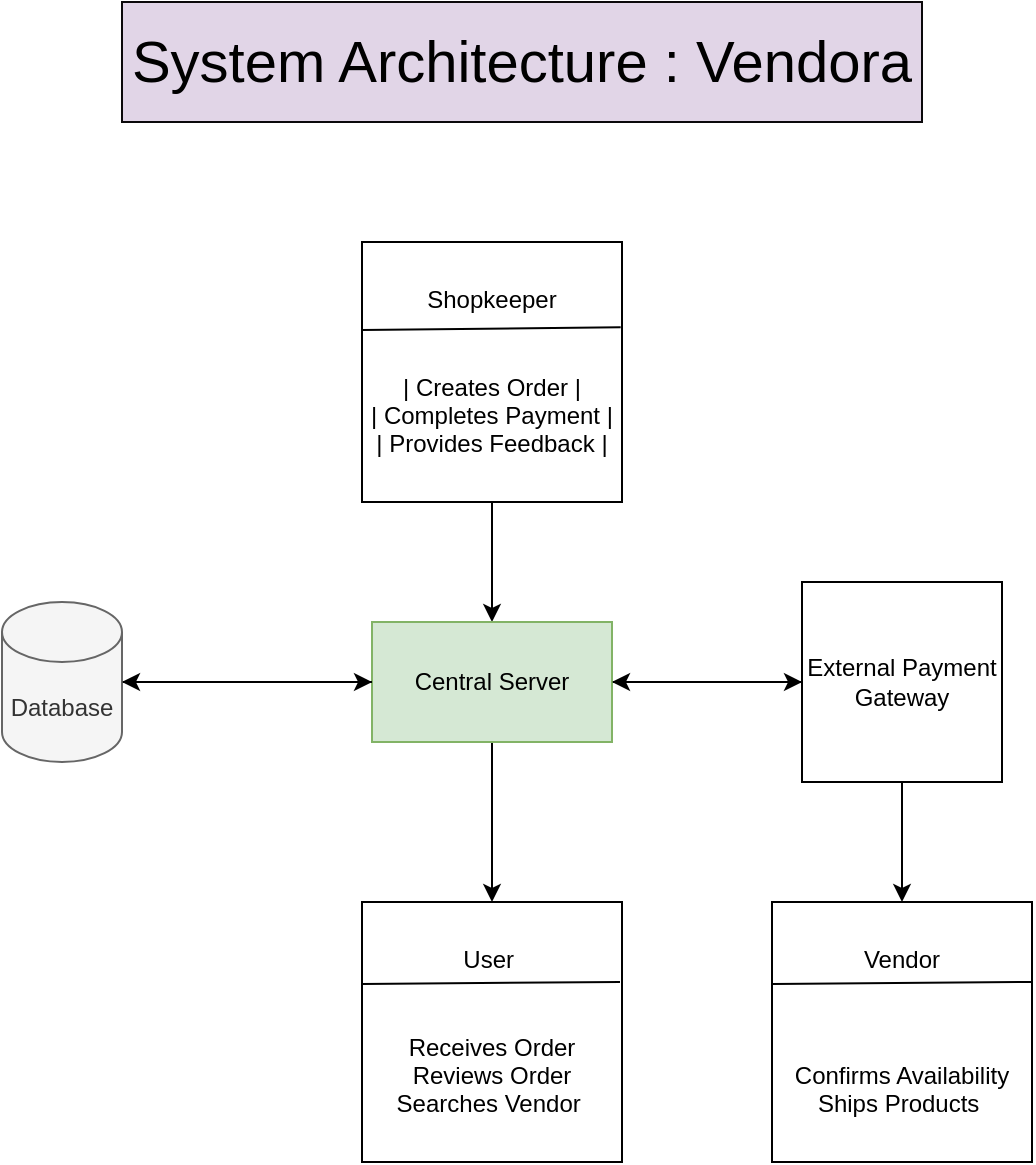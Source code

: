 <mxfile version="24.9.3">
  <diagram name="Page-1" id="osTyvXXb3VCYf8Hij1aC">
    <mxGraphModel dx="1134" dy="589" grid="1" gridSize="10" guides="1" tooltips="1" connect="1" arrows="1" fold="1" page="1" pageScale="1" pageWidth="1169" pageHeight="1654" math="0" shadow="0">
      <root>
        <mxCell id="0" />
        <mxCell id="1" parent="0" />
        <mxCell id="8LtXv3OQ9yPcg1X7DW8G-1" value="&lt;font style=&quot;font-size: 29px;&quot;&gt;System Architecture : Vendora&lt;/font&gt;" style="rounded=0;whiteSpace=wrap;html=1;fillColor=#e1d5e7;strokeColor=#0b090b;" vertex="1" parent="1">
          <mxGeometry x="210" y="40" width="400" height="60" as="geometry" />
        </mxCell>
        <mxCell id="8LtXv3OQ9yPcg1X7DW8G-6" style="edgeStyle=orthogonalEdgeStyle;rounded=0;orthogonalLoop=1;jettySize=auto;html=1;exitX=0.5;exitY=1;exitDx=0;exitDy=0;entryX=0.5;entryY=0;entryDx=0;entryDy=0;" edge="1" parent="1" source="8LtXv3OQ9yPcg1X7DW8G-2" target="8LtXv3OQ9yPcg1X7DW8G-4">
          <mxGeometry relative="1" as="geometry" />
        </mxCell>
        <mxCell id="8LtXv3OQ9yPcg1X7DW8G-2" value="Shopkeeper&lt;br&gt;&lt;br&gt;&lt;br&gt;&lt;span&gt;| Creates &lt;/span&gt;&lt;span&gt;Order        &lt;/span&gt;&lt;span&gt;|&lt;br&gt;                         &lt;/span&gt;&lt;span&gt;|  &lt;/span&gt;&lt;span&gt;Completes &lt;/span&gt;&lt;span&gt;Payment    &lt;/span&gt;&lt;span&gt;|&lt;br&gt;                         &lt;/span&gt;&lt;span&gt;|  &lt;/span&gt;&lt;span&gt;Provides &lt;/span&gt;&lt;span&gt;Feedback |&lt;/span&gt;" style="whiteSpace=wrap;html=1;aspect=fixed;" vertex="1" parent="1">
          <mxGeometry x="330" y="160" width="130" height="130" as="geometry" />
        </mxCell>
        <mxCell id="8LtXv3OQ9yPcg1X7DW8G-3" value="" style="endArrow=none;html=1;rounded=0;entryX=0.995;entryY=0.328;entryDx=0;entryDy=0;entryPerimeter=0;" edge="1" parent="1" target="8LtXv3OQ9yPcg1X7DW8G-2">
          <mxGeometry width="50" height="50" relative="1" as="geometry">
            <mxPoint x="330" y="204" as="sourcePoint" />
            <mxPoint x="430" y="230" as="targetPoint" />
            <Array as="points" />
          </mxGeometry>
        </mxCell>
        <mxCell id="8LtXv3OQ9yPcg1X7DW8G-12" style="edgeStyle=orthogonalEdgeStyle;rounded=0;orthogonalLoop=1;jettySize=auto;html=1;exitX=0.5;exitY=1;exitDx=0;exitDy=0;entryX=0.5;entryY=0;entryDx=0;entryDy=0;" edge="1" parent="1" source="8LtXv3OQ9yPcg1X7DW8G-4" target="8LtXv3OQ9yPcg1X7DW8G-10">
          <mxGeometry relative="1" as="geometry" />
        </mxCell>
        <mxCell id="8LtXv3OQ9yPcg1X7DW8G-15" style="edgeStyle=orthogonalEdgeStyle;rounded=0;orthogonalLoop=1;jettySize=auto;html=1;exitX=1;exitY=0.5;exitDx=0;exitDy=0;entryX=0;entryY=0.5;entryDx=0;entryDy=0;" edge="1" parent="1" source="8LtXv3OQ9yPcg1X7DW8G-4" target="8LtXv3OQ9yPcg1X7DW8G-14">
          <mxGeometry relative="1" as="geometry" />
        </mxCell>
        <mxCell id="8LtXv3OQ9yPcg1X7DW8G-4" value="Central Server" style="rounded=0;whiteSpace=wrap;html=1;fillColor=#d5e8d4;strokeColor=#82b366;" vertex="1" parent="1">
          <mxGeometry x="335" y="350" width="120" height="60" as="geometry" />
        </mxCell>
        <mxCell id="8LtXv3OQ9yPcg1X7DW8G-7" style="edgeStyle=orthogonalEdgeStyle;rounded=0;orthogonalLoop=1;jettySize=auto;html=1;exitX=1;exitY=0.5;exitDx=0;exitDy=0;exitPerimeter=0;entryX=0;entryY=0.5;entryDx=0;entryDy=0;" edge="1" parent="1" source="8LtXv3OQ9yPcg1X7DW8G-5" target="8LtXv3OQ9yPcg1X7DW8G-4">
          <mxGeometry relative="1" as="geometry" />
        </mxCell>
        <mxCell id="8LtXv3OQ9yPcg1X7DW8G-5" value="Database" style="shape=cylinder3;whiteSpace=wrap;html=1;boundedLbl=1;backgroundOutline=1;size=15;fillColor=#f5f5f5;fontColor=#333333;strokeColor=#666666;" vertex="1" parent="1">
          <mxGeometry x="150" y="340" width="60" height="80" as="geometry" />
        </mxCell>
        <mxCell id="8LtXv3OQ9yPcg1X7DW8G-10" value="User&amp;nbsp;&lt;br&gt;&lt;br&gt;&lt;br&gt;&lt;span&gt;Receives &lt;/span&gt;&lt;span&gt;Order&lt;br&gt;&lt;/span&gt;&lt;div&gt;&lt;span&gt;Reviews &lt;/span&gt;&lt;span&gt;Order&lt;br&gt;Searches Vendor&amp;nbsp;&lt;/span&gt;&lt;span&gt;&lt;/span&gt;&lt;/div&gt;" style="whiteSpace=wrap;html=1;aspect=fixed;" vertex="1" parent="1">
          <mxGeometry x="330" y="490" width="130" height="130" as="geometry" />
        </mxCell>
        <mxCell id="8LtXv3OQ9yPcg1X7DW8G-11" value="" style="endArrow=none;html=1;rounded=0;entryX=0.995;entryY=0.328;entryDx=0;entryDy=0;entryPerimeter=0;" edge="1" parent="1">
          <mxGeometry width="50" height="50" relative="1" as="geometry">
            <mxPoint x="330" y="531" as="sourcePoint" />
            <mxPoint x="459" y="530" as="targetPoint" />
            <Array as="points" />
          </mxGeometry>
        </mxCell>
        <mxCell id="8LtXv3OQ9yPcg1X7DW8G-16" style="edgeStyle=orthogonalEdgeStyle;rounded=0;orthogonalLoop=1;jettySize=auto;html=1;exitX=0;exitY=0.5;exitDx=0;exitDy=0;entryX=1;entryY=0.5;entryDx=0;entryDy=0;" edge="1" parent="1" source="8LtXv3OQ9yPcg1X7DW8G-14" target="8LtXv3OQ9yPcg1X7DW8G-4">
          <mxGeometry relative="1" as="geometry" />
        </mxCell>
        <mxCell id="8LtXv3OQ9yPcg1X7DW8G-20" style="edgeStyle=orthogonalEdgeStyle;rounded=0;orthogonalLoop=1;jettySize=auto;html=1;exitX=0.5;exitY=1;exitDx=0;exitDy=0;entryX=0.5;entryY=0;entryDx=0;entryDy=0;" edge="1" parent="1" source="8LtXv3OQ9yPcg1X7DW8G-14" target="8LtXv3OQ9yPcg1X7DW8G-18">
          <mxGeometry relative="1" as="geometry" />
        </mxCell>
        <mxCell id="8LtXv3OQ9yPcg1X7DW8G-14" value="&lt;span&gt;External &lt;/span&gt;&lt;span&gt;Payment Gateway&lt;/span&gt;" style="whiteSpace=wrap;html=1;aspect=fixed;" vertex="1" parent="1">
          <mxGeometry x="550" y="330" width="100" height="100" as="geometry" />
        </mxCell>
        <mxCell id="8LtXv3OQ9yPcg1X7DW8G-17" style="edgeStyle=orthogonalEdgeStyle;rounded=0;orthogonalLoop=1;jettySize=auto;html=1;exitX=0;exitY=0.5;exitDx=0;exitDy=0;entryX=1;entryY=0.5;entryDx=0;entryDy=0;entryPerimeter=0;" edge="1" parent="1" source="8LtXv3OQ9yPcg1X7DW8G-4" target="8LtXv3OQ9yPcg1X7DW8G-5">
          <mxGeometry relative="1" as="geometry" />
        </mxCell>
        <mxCell id="8LtXv3OQ9yPcg1X7DW8G-18" value="Vendor &lt;br&gt;&lt;br&gt;&lt;br&gt;&lt;br&gt;&lt;span&gt;Confirms &lt;/span&gt;&lt;span&gt;Availability&lt;/span&gt;&lt;span&gt;&lt;br&gt;&lt;/span&gt;&lt;div&gt;&lt;span style=&quot;background-color: initial;&quot;&gt;Ships &lt;/span&gt;&lt;span style=&quot;background-color: initial;&quot;&gt;Products&lt;/span&gt;&lt;span&gt;&amp;nbsp;&lt;/span&gt;&lt;span&gt;&lt;/span&gt;&lt;/div&gt;" style="whiteSpace=wrap;html=1;aspect=fixed;" vertex="1" parent="1">
          <mxGeometry x="535" y="490" width="130" height="130" as="geometry" />
        </mxCell>
        <mxCell id="8LtXv3OQ9yPcg1X7DW8G-19" value="" style="endArrow=none;html=1;rounded=0;entryX=0.995;entryY=0.328;entryDx=0;entryDy=0;entryPerimeter=0;" edge="1" parent="1">
          <mxGeometry width="50" height="50" relative="1" as="geometry">
            <mxPoint x="535.5" y="531" as="sourcePoint" />
            <mxPoint x="664.5" y="530" as="targetPoint" />
            <Array as="points" />
          </mxGeometry>
        </mxCell>
      </root>
    </mxGraphModel>
  </diagram>
</mxfile>
